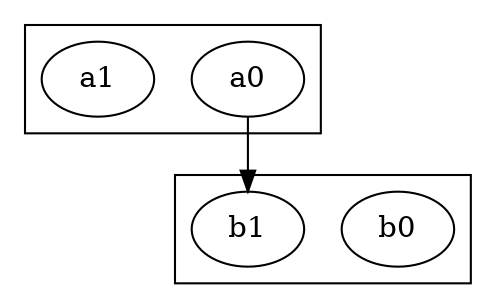 digraph G {
	subgraph cluster_0 {
		a0;
		a1;
	}
	subgraph cluster_1 {
		b0;
		b1;
	}
	a0 -> b1;
}